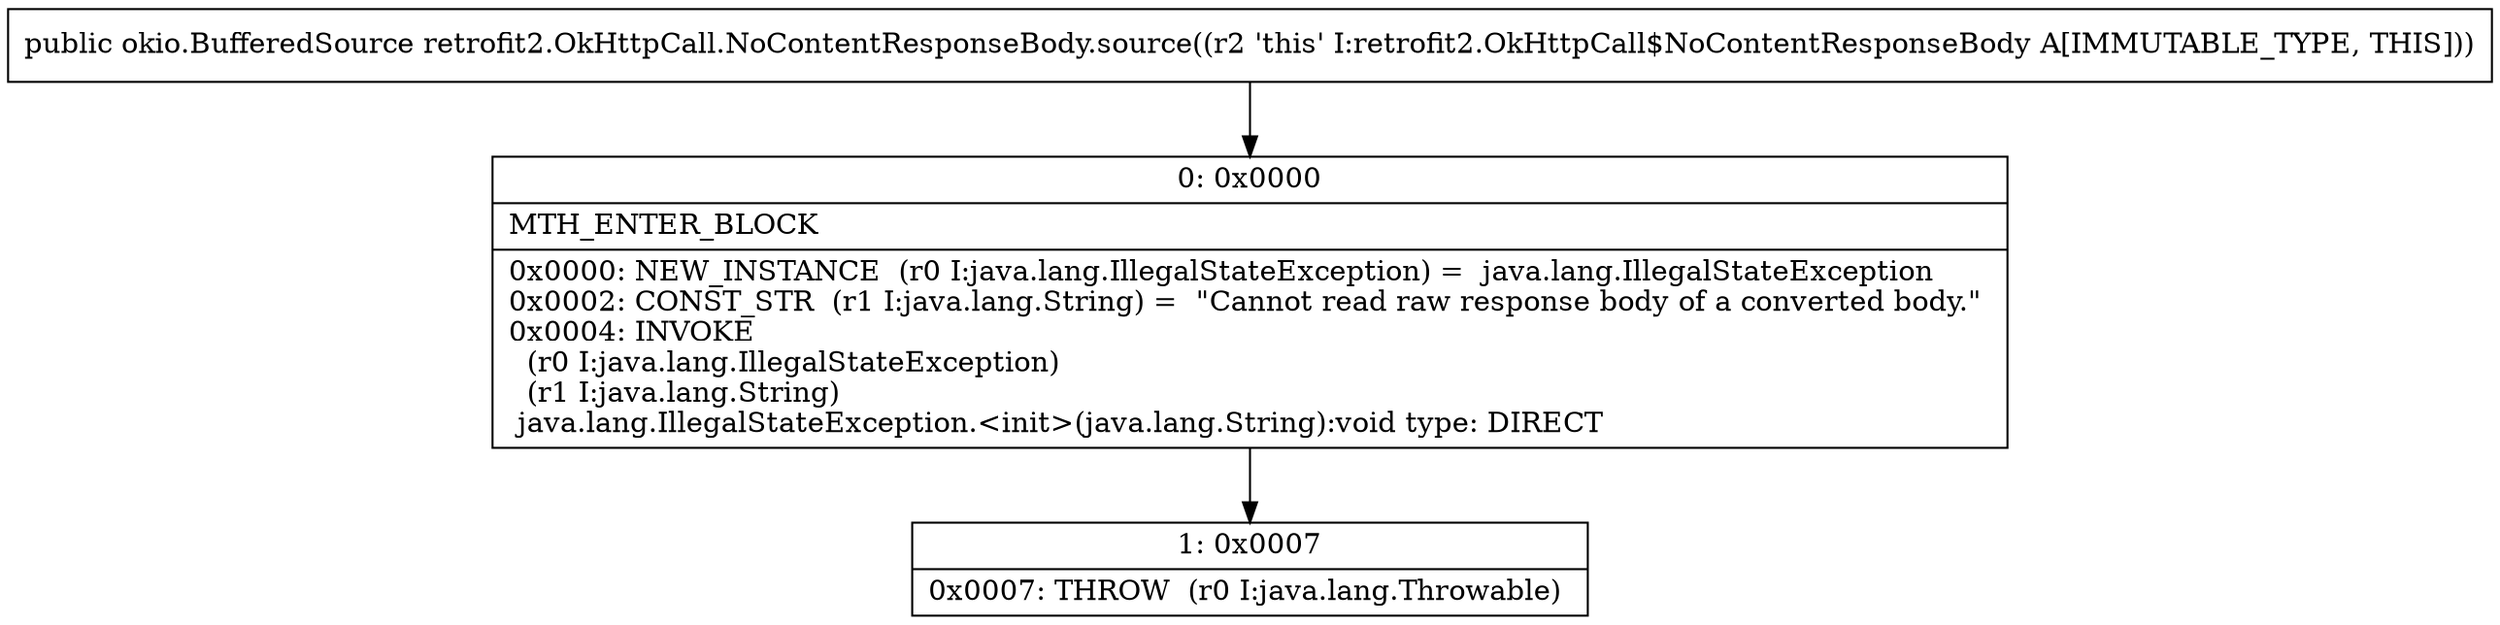 digraph "CFG forretrofit2.OkHttpCall.NoContentResponseBody.source()Lokio\/BufferedSource;" {
Node_0 [shape=record,label="{0\:\ 0x0000|MTH_ENTER_BLOCK\l|0x0000: NEW_INSTANCE  (r0 I:java.lang.IllegalStateException) =  java.lang.IllegalStateException \l0x0002: CONST_STR  (r1 I:java.lang.String) =  \"Cannot read raw response body of a converted body.\" \l0x0004: INVOKE  \l  (r0 I:java.lang.IllegalStateException)\l  (r1 I:java.lang.String)\l java.lang.IllegalStateException.\<init\>(java.lang.String):void type: DIRECT \l}"];
Node_1 [shape=record,label="{1\:\ 0x0007|0x0007: THROW  (r0 I:java.lang.Throwable) \l}"];
MethodNode[shape=record,label="{public okio.BufferedSource retrofit2.OkHttpCall.NoContentResponseBody.source((r2 'this' I:retrofit2.OkHttpCall$NoContentResponseBody A[IMMUTABLE_TYPE, THIS])) }"];
MethodNode -> Node_0;
Node_0 -> Node_1;
}

